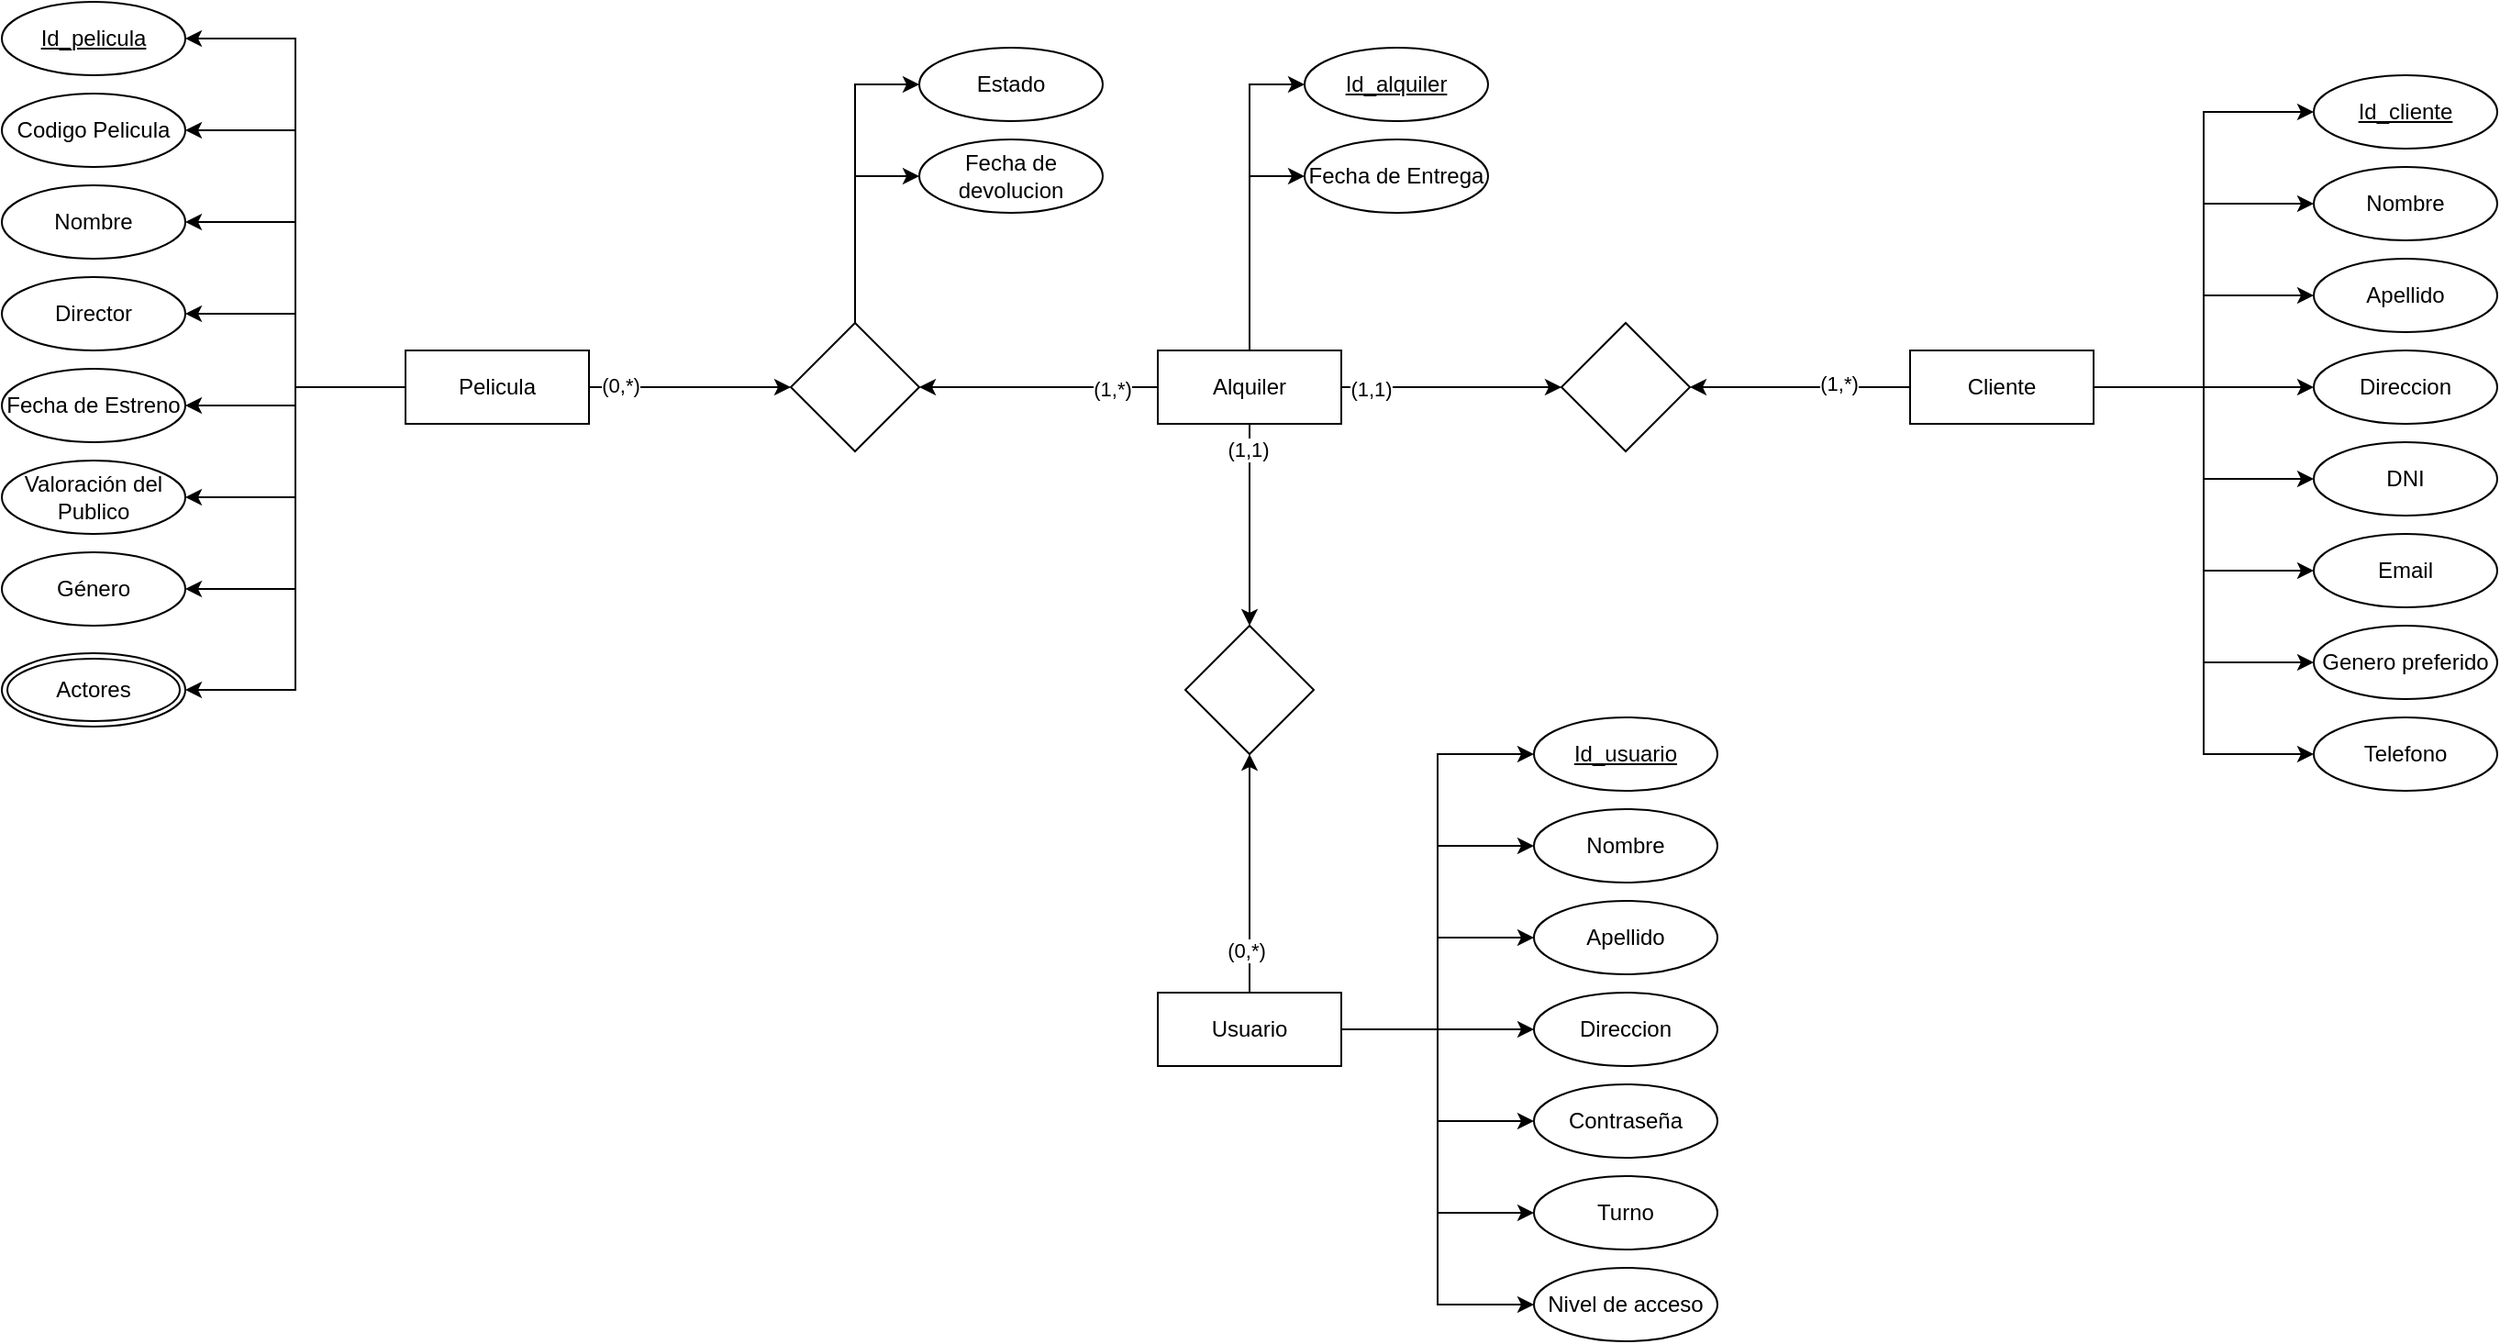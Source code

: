 <mxfile version="21.1.2" type="device">
  <diagram id="JyEcbZVIb05-3V0sl5OX" name="Página-1">
    <mxGraphModel dx="2301" dy="924" grid="1" gridSize="10" guides="1" tooltips="1" connect="1" arrows="1" fold="1" page="1" pageScale="1" pageWidth="827" pageHeight="1169" math="0" shadow="0">
      <root>
        <mxCell id="0" />
        <mxCell id="1" parent="0" />
        <mxCell id="9ojNRoe5mzIPKdcZijmm-17" style="edgeStyle=orthogonalEdgeStyle;rounded=0;orthogonalLoop=1;jettySize=auto;html=1;entryX=0;entryY=0.5;entryDx=0;entryDy=0;" edge="1" parent="1" source="9ojNRoe5mzIPKdcZijmm-5" target="9ojNRoe5mzIPKdcZijmm-11">
          <mxGeometry relative="1" as="geometry" />
        </mxCell>
        <mxCell id="9ojNRoe5mzIPKdcZijmm-96" value="(0,*)" style="edgeLabel;html=1;align=center;verticalAlign=middle;resizable=0;points=[];" vertex="1" connectable="0" parent="9ojNRoe5mzIPKdcZijmm-17">
          <mxGeometry x="-0.699" y="1" relative="1" as="geometry">
            <mxPoint as="offset" />
          </mxGeometry>
        </mxCell>
        <mxCell id="9ojNRoe5mzIPKdcZijmm-33" style="edgeStyle=orthogonalEdgeStyle;rounded=0;orthogonalLoop=1;jettySize=auto;html=1;entryX=1;entryY=0.5;entryDx=0;entryDy=0;" edge="1" parent="1" source="9ojNRoe5mzIPKdcZijmm-5" target="9ojNRoe5mzIPKdcZijmm-31">
          <mxGeometry relative="1" as="geometry" />
        </mxCell>
        <mxCell id="9ojNRoe5mzIPKdcZijmm-34" style="edgeStyle=orthogonalEdgeStyle;rounded=0;orthogonalLoop=1;jettySize=auto;html=1;entryX=1;entryY=0.5;entryDx=0;entryDy=0;" edge="1" parent="1" source="9ojNRoe5mzIPKdcZijmm-5" target="9ojNRoe5mzIPKdcZijmm-24">
          <mxGeometry relative="1" as="geometry" />
        </mxCell>
        <mxCell id="9ojNRoe5mzIPKdcZijmm-35" style="edgeStyle=orthogonalEdgeStyle;rounded=0;orthogonalLoop=1;jettySize=auto;html=1;exitX=0;exitY=0.5;exitDx=0;exitDy=0;entryX=1;entryY=0.5;entryDx=0;entryDy=0;" edge="1" parent="1" source="9ojNRoe5mzIPKdcZijmm-5" target="9ojNRoe5mzIPKdcZijmm-25">
          <mxGeometry relative="1" as="geometry" />
        </mxCell>
        <mxCell id="9ojNRoe5mzIPKdcZijmm-36" style="edgeStyle=orthogonalEdgeStyle;rounded=0;orthogonalLoop=1;jettySize=auto;html=1;entryX=1;entryY=0.5;entryDx=0;entryDy=0;" edge="1" parent="1" source="9ojNRoe5mzIPKdcZijmm-5" target="9ojNRoe5mzIPKdcZijmm-26">
          <mxGeometry relative="1" as="geometry" />
        </mxCell>
        <mxCell id="9ojNRoe5mzIPKdcZijmm-37" style="edgeStyle=orthogonalEdgeStyle;rounded=0;orthogonalLoop=1;jettySize=auto;html=1;entryX=1;entryY=0.5;entryDx=0;entryDy=0;" edge="1" parent="1" source="9ojNRoe5mzIPKdcZijmm-5" target="9ojNRoe5mzIPKdcZijmm-27">
          <mxGeometry relative="1" as="geometry" />
        </mxCell>
        <mxCell id="9ojNRoe5mzIPKdcZijmm-38" style="edgeStyle=orthogonalEdgeStyle;rounded=0;orthogonalLoop=1;jettySize=auto;html=1;entryX=1;entryY=0.5;entryDx=0;entryDy=0;" edge="1" parent="1" source="9ojNRoe5mzIPKdcZijmm-5" target="9ojNRoe5mzIPKdcZijmm-28">
          <mxGeometry relative="1" as="geometry" />
        </mxCell>
        <mxCell id="9ojNRoe5mzIPKdcZijmm-39" style="edgeStyle=orthogonalEdgeStyle;rounded=0;orthogonalLoop=1;jettySize=auto;html=1;entryX=1;entryY=0.5;entryDx=0;entryDy=0;" edge="1" parent="1" source="9ojNRoe5mzIPKdcZijmm-5" target="9ojNRoe5mzIPKdcZijmm-30">
          <mxGeometry relative="1" as="geometry" />
        </mxCell>
        <mxCell id="9ojNRoe5mzIPKdcZijmm-40" style="edgeStyle=orthogonalEdgeStyle;rounded=0;orthogonalLoop=1;jettySize=auto;html=1;entryX=1;entryY=0.5;entryDx=0;entryDy=0;" edge="1" parent="1" source="9ojNRoe5mzIPKdcZijmm-5" target="9ojNRoe5mzIPKdcZijmm-32">
          <mxGeometry relative="1" as="geometry" />
        </mxCell>
        <mxCell id="9ojNRoe5mzIPKdcZijmm-5" value="Pelicula" style="whiteSpace=wrap;html=1;align=center;" vertex="1" parent="1">
          <mxGeometry x="20" y="250" width="100" height="40" as="geometry" />
        </mxCell>
        <mxCell id="9ojNRoe5mzIPKdcZijmm-21" style="edgeStyle=orthogonalEdgeStyle;rounded=0;orthogonalLoop=1;jettySize=auto;html=1;entryX=1;entryY=0.5;entryDx=0;entryDy=0;" edge="1" parent="1" source="9ojNRoe5mzIPKdcZijmm-6" target="9ojNRoe5mzIPKdcZijmm-12">
          <mxGeometry relative="1" as="geometry" />
        </mxCell>
        <mxCell id="9ojNRoe5mzIPKdcZijmm-99" value="(1,*)" style="edgeLabel;html=1;align=center;verticalAlign=middle;resizable=0;points=[];" vertex="1" connectable="0" parent="9ojNRoe5mzIPKdcZijmm-21">
          <mxGeometry x="-0.344" y="-2" relative="1" as="geometry">
            <mxPoint as="offset" />
          </mxGeometry>
        </mxCell>
        <mxCell id="9ojNRoe5mzIPKdcZijmm-63" style="edgeStyle=orthogonalEdgeStyle;rounded=0;orthogonalLoop=1;jettySize=auto;html=1;entryX=0;entryY=0.5;entryDx=0;entryDy=0;" edge="1" parent="1" source="9ojNRoe5mzIPKdcZijmm-6" target="9ojNRoe5mzIPKdcZijmm-62">
          <mxGeometry relative="1" as="geometry" />
        </mxCell>
        <mxCell id="9ojNRoe5mzIPKdcZijmm-64" style="edgeStyle=orthogonalEdgeStyle;rounded=0;orthogonalLoop=1;jettySize=auto;html=1;entryX=0;entryY=0.5;entryDx=0;entryDy=0;" edge="1" parent="1" source="9ojNRoe5mzIPKdcZijmm-6" target="9ojNRoe5mzIPKdcZijmm-56">
          <mxGeometry relative="1" as="geometry" />
        </mxCell>
        <mxCell id="9ojNRoe5mzIPKdcZijmm-65" style="edgeStyle=orthogonalEdgeStyle;rounded=0;orthogonalLoop=1;jettySize=auto;html=1;entryX=0;entryY=0.5;entryDx=0;entryDy=0;" edge="1" parent="1" source="9ojNRoe5mzIPKdcZijmm-6" target="9ojNRoe5mzIPKdcZijmm-57">
          <mxGeometry relative="1" as="geometry" />
        </mxCell>
        <mxCell id="9ojNRoe5mzIPKdcZijmm-66" style="edgeStyle=orthogonalEdgeStyle;rounded=0;orthogonalLoop=1;jettySize=auto;html=1;entryX=0;entryY=0.5;entryDx=0;entryDy=0;" edge="1" parent="1" source="9ojNRoe5mzIPKdcZijmm-6" target="9ojNRoe5mzIPKdcZijmm-58">
          <mxGeometry relative="1" as="geometry" />
        </mxCell>
        <mxCell id="9ojNRoe5mzIPKdcZijmm-67" style="edgeStyle=orthogonalEdgeStyle;rounded=0;orthogonalLoop=1;jettySize=auto;html=1;entryX=0;entryY=0.5;entryDx=0;entryDy=0;" edge="1" parent="1" source="9ojNRoe5mzIPKdcZijmm-6" target="9ojNRoe5mzIPKdcZijmm-59">
          <mxGeometry relative="1" as="geometry" />
        </mxCell>
        <mxCell id="9ojNRoe5mzIPKdcZijmm-68" style="edgeStyle=orthogonalEdgeStyle;rounded=0;orthogonalLoop=1;jettySize=auto;html=1;entryX=0;entryY=0.5;entryDx=0;entryDy=0;" edge="1" parent="1" source="9ojNRoe5mzIPKdcZijmm-6" target="9ojNRoe5mzIPKdcZijmm-60">
          <mxGeometry relative="1" as="geometry" />
        </mxCell>
        <mxCell id="9ojNRoe5mzIPKdcZijmm-69" style="edgeStyle=orthogonalEdgeStyle;rounded=0;orthogonalLoop=1;jettySize=auto;html=1;entryX=0;entryY=0.5;entryDx=0;entryDy=0;" edge="1" parent="1" source="9ojNRoe5mzIPKdcZijmm-6" target="9ojNRoe5mzIPKdcZijmm-61">
          <mxGeometry relative="1" as="geometry" />
        </mxCell>
        <mxCell id="9ojNRoe5mzIPKdcZijmm-76" style="edgeStyle=orthogonalEdgeStyle;rounded=0;orthogonalLoop=1;jettySize=auto;html=1;entryX=0;entryY=0.5;entryDx=0;entryDy=0;" edge="1" parent="1" source="9ojNRoe5mzIPKdcZijmm-6" target="9ojNRoe5mzIPKdcZijmm-75">
          <mxGeometry relative="1" as="geometry" />
        </mxCell>
        <mxCell id="9ojNRoe5mzIPKdcZijmm-6" value="Cliente" style="whiteSpace=wrap;html=1;align=center;" vertex="1" parent="1">
          <mxGeometry x="840" y="250" width="100" height="40" as="geometry" />
        </mxCell>
        <mxCell id="9ojNRoe5mzIPKdcZijmm-23" style="edgeStyle=orthogonalEdgeStyle;rounded=0;orthogonalLoop=1;jettySize=auto;html=1;exitX=0.5;exitY=0;exitDx=0;exitDy=0;entryX=0.5;entryY=1;entryDx=0;entryDy=0;" edge="1" parent="1" source="9ojNRoe5mzIPKdcZijmm-7" target="9ojNRoe5mzIPKdcZijmm-16">
          <mxGeometry relative="1" as="geometry" />
        </mxCell>
        <mxCell id="9ojNRoe5mzIPKdcZijmm-101" value="(0,*)" style="edgeLabel;html=1;align=center;verticalAlign=middle;resizable=0;points=[];" vertex="1" connectable="0" parent="9ojNRoe5mzIPKdcZijmm-23">
          <mxGeometry x="-0.643" y="2" relative="1" as="geometry">
            <mxPoint as="offset" />
          </mxGeometry>
        </mxCell>
        <mxCell id="9ojNRoe5mzIPKdcZijmm-49" style="edgeStyle=orthogonalEdgeStyle;rounded=0;orthogonalLoop=1;jettySize=auto;html=1;entryX=0;entryY=0.5;entryDx=0;entryDy=0;" edge="1" parent="1" source="9ojNRoe5mzIPKdcZijmm-7" target="9ojNRoe5mzIPKdcZijmm-46">
          <mxGeometry relative="1" as="geometry" />
        </mxCell>
        <mxCell id="9ojNRoe5mzIPKdcZijmm-50" style="edgeStyle=orthogonalEdgeStyle;rounded=0;orthogonalLoop=1;jettySize=auto;html=1;entryX=0;entryY=0.5;entryDx=0;entryDy=0;" edge="1" parent="1" source="9ojNRoe5mzIPKdcZijmm-7" target="9ojNRoe5mzIPKdcZijmm-45">
          <mxGeometry relative="1" as="geometry" />
        </mxCell>
        <mxCell id="9ojNRoe5mzIPKdcZijmm-51" style="edgeStyle=orthogonalEdgeStyle;rounded=0;orthogonalLoop=1;jettySize=auto;html=1;entryX=0;entryY=0.5;entryDx=0;entryDy=0;" edge="1" parent="1" source="9ojNRoe5mzIPKdcZijmm-7" target="9ojNRoe5mzIPKdcZijmm-44">
          <mxGeometry relative="1" as="geometry" />
        </mxCell>
        <mxCell id="9ojNRoe5mzIPKdcZijmm-52" style="edgeStyle=orthogonalEdgeStyle;rounded=0;orthogonalLoop=1;jettySize=auto;html=1;entryX=0;entryY=0.5;entryDx=0;entryDy=0;" edge="1" parent="1" source="9ojNRoe5mzIPKdcZijmm-7" target="9ojNRoe5mzIPKdcZijmm-43">
          <mxGeometry relative="1" as="geometry" />
        </mxCell>
        <mxCell id="9ojNRoe5mzIPKdcZijmm-53" style="edgeStyle=orthogonalEdgeStyle;rounded=0;orthogonalLoop=1;jettySize=auto;html=1;entryX=0;entryY=0.5;entryDx=0;entryDy=0;" edge="1" parent="1" source="9ojNRoe5mzIPKdcZijmm-7" target="9ojNRoe5mzIPKdcZijmm-42">
          <mxGeometry relative="1" as="geometry" />
        </mxCell>
        <mxCell id="9ojNRoe5mzIPKdcZijmm-54" style="edgeStyle=orthogonalEdgeStyle;rounded=0;orthogonalLoop=1;jettySize=auto;html=1;entryX=0;entryY=0.5;entryDx=0;entryDy=0;" edge="1" parent="1" source="9ojNRoe5mzIPKdcZijmm-7" target="9ojNRoe5mzIPKdcZijmm-41">
          <mxGeometry relative="1" as="geometry" />
        </mxCell>
        <mxCell id="9ojNRoe5mzIPKdcZijmm-55" style="edgeStyle=orthogonalEdgeStyle;rounded=0;orthogonalLoop=1;jettySize=auto;html=1;entryX=0;entryY=0.5;entryDx=0;entryDy=0;" edge="1" parent="1" source="9ojNRoe5mzIPKdcZijmm-7" target="9ojNRoe5mzIPKdcZijmm-47">
          <mxGeometry relative="1" as="geometry" />
        </mxCell>
        <mxCell id="9ojNRoe5mzIPKdcZijmm-7" value="Usuario" style="whiteSpace=wrap;html=1;align=center;" vertex="1" parent="1">
          <mxGeometry x="430" y="600" width="100" height="40" as="geometry" />
        </mxCell>
        <mxCell id="9ojNRoe5mzIPKdcZijmm-18" style="edgeStyle=orthogonalEdgeStyle;rounded=0;orthogonalLoop=1;jettySize=auto;html=1;entryX=1;entryY=0.5;entryDx=0;entryDy=0;" edge="1" parent="1" source="9ojNRoe5mzIPKdcZijmm-8" target="9ojNRoe5mzIPKdcZijmm-11">
          <mxGeometry relative="1" as="geometry" />
        </mxCell>
        <mxCell id="9ojNRoe5mzIPKdcZijmm-97" value="(1,*)" style="edgeLabel;html=1;align=center;verticalAlign=middle;resizable=0;points=[];" vertex="1" connectable="0" parent="9ojNRoe5mzIPKdcZijmm-18">
          <mxGeometry x="-0.607" y="1" relative="1" as="geometry">
            <mxPoint as="offset" />
          </mxGeometry>
        </mxCell>
        <mxCell id="9ojNRoe5mzIPKdcZijmm-19" style="edgeStyle=orthogonalEdgeStyle;rounded=0;orthogonalLoop=1;jettySize=auto;html=1;entryX=0;entryY=0.5;entryDx=0;entryDy=0;" edge="1" parent="1" source="9ojNRoe5mzIPKdcZijmm-8" target="9ojNRoe5mzIPKdcZijmm-12">
          <mxGeometry relative="1" as="geometry" />
        </mxCell>
        <mxCell id="9ojNRoe5mzIPKdcZijmm-98" value="(1,1)" style="edgeLabel;html=1;align=center;verticalAlign=middle;resizable=0;points=[];" vertex="1" connectable="0" parent="9ojNRoe5mzIPKdcZijmm-19">
          <mxGeometry x="-0.733" y="-1" relative="1" as="geometry">
            <mxPoint as="offset" />
          </mxGeometry>
        </mxCell>
        <mxCell id="9ojNRoe5mzIPKdcZijmm-22" style="edgeStyle=orthogonalEdgeStyle;rounded=0;orthogonalLoop=1;jettySize=auto;html=1;exitX=0.5;exitY=1;exitDx=0;exitDy=0;entryX=0.5;entryY=0;entryDx=0;entryDy=0;" edge="1" parent="1" source="9ojNRoe5mzIPKdcZijmm-8" target="9ojNRoe5mzIPKdcZijmm-16">
          <mxGeometry relative="1" as="geometry" />
        </mxCell>
        <mxCell id="9ojNRoe5mzIPKdcZijmm-100" value="(1,1)" style="edgeLabel;html=1;align=center;verticalAlign=middle;resizable=0;points=[];" vertex="1" connectable="0" parent="9ojNRoe5mzIPKdcZijmm-22">
          <mxGeometry x="-0.741" y="-1" relative="1" as="geometry">
            <mxPoint as="offset" />
          </mxGeometry>
        </mxCell>
        <mxCell id="9ojNRoe5mzIPKdcZijmm-84" style="edgeStyle=orthogonalEdgeStyle;rounded=0;orthogonalLoop=1;jettySize=auto;html=1;entryX=0;entryY=0.5;entryDx=0;entryDy=0;" edge="1" parent="1" source="9ojNRoe5mzIPKdcZijmm-8" target="9ojNRoe5mzIPKdcZijmm-80">
          <mxGeometry relative="1" as="geometry" />
        </mxCell>
        <mxCell id="9ojNRoe5mzIPKdcZijmm-87" style="edgeStyle=orthogonalEdgeStyle;rounded=0;orthogonalLoop=1;jettySize=auto;html=1;entryX=0;entryY=0.5;entryDx=0;entryDy=0;" edge="1" parent="1" source="9ojNRoe5mzIPKdcZijmm-8" target="9ojNRoe5mzIPKdcZijmm-77">
          <mxGeometry relative="1" as="geometry" />
        </mxCell>
        <mxCell id="9ojNRoe5mzIPKdcZijmm-8" value="Alquiler" style="whiteSpace=wrap;html=1;align=center;" vertex="1" parent="1">
          <mxGeometry x="430" y="250" width="100" height="40" as="geometry" />
        </mxCell>
        <mxCell id="9ojNRoe5mzIPKdcZijmm-92" style="edgeStyle=orthogonalEdgeStyle;rounded=0;orthogonalLoop=1;jettySize=auto;html=1;entryX=0;entryY=0.5;entryDx=0;entryDy=0;" edge="1" parent="1" source="9ojNRoe5mzIPKdcZijmm-11" target="9ojNRoe5mzIPKdcZijmm-91">
          <mxGeometry relative="1" as="geometry" />
        </mxCell>
        <mxCell id="9ojNRoe5mzIPKdcZijmm-93" style="edgeStyle=orthogonalEdgeStyle;rounded=0;orthogonalLoop=1;jettySize=auto;html=1;entryX=0;entryY=0.5;entryDx=0;entryDy=0;" edge="1" parent="1" source="9ojNRoe5mzIPKdcZijmm-11" target="9ojNRoe5mzIPKdcZijmm-90">
          <mxGeometry relative="1" as="geometry" />
        </mxCell>
        <mxCell id="9ojNRoe5mzIPKdcZijmm-11" value="" style="shape=rhombus;perimeter=rhombusPerimeter;whiteSpace=wrap;html=1;align=center;" vertex="1" parent="1">
          <mxGeometry x="230" y="235" width="70" height="70" as="geometry" />
        </mxCell>
        <mxCell id="9ojNRoe5mzIPKdcZijmm-12" value="" style="shape=rhombus;perimeter=rhombusPerimeter;whiteSpace=wrap;html=1;align=center;" vertex="1" parent="1">
          <mxGeometry x="650" y="235" width="70" height="70" as="geometry" />
        </mxCell>
        <mxCell id="9ojNRoe5mzIPKdcZijmm-16" value="" style="shape=rhombus;perimeter=rhombusPerimeter;whiteSpace=wrap;html=1;align=center;" vertex="1" parent="1">
          <mxGeometry x="445" y="400" width="70" height="70" as="geometry" />
        </mxCell>
        <mxCell id="9ojNRoe5mzIPKdcZijmm-24" value="Codigo Pelicula" style="ellipse;whiteSpace=wrap;html=1;align=center;" vertex="1" parent="1">
          <mxGeometry x="-200" y="110" width="100" height="40" as="geometry" />
        </mxCell>
        <mxCell id="9ojNRoe5mzIPKdcZijmm-25" value="Nombre" style="ellipse;whiteSpace=wrap;html=1;align=center;" vertex="1" parent="1">
          <mxGeometry x="-200" y="160" width="100" height="40" as="geometry" />
        </mxCell>
        <mxCell id="9ojNRoe5mzIPKdcZijmm-26" value="Director" style="ellipse;whiteSpace=wrap;html=1;align=center;" vertex="1" parent="1">
          <mxGeometry x="-200" y="210" width="100" height="40" as="geometry" />
        </mxCell>
        <mxCell id="9ojNRoe5mzIPKdcZijmm-27" value="Fecha de Estreno" style="ellipse;whiteSpace=wrap;html=1;align=center;" vertex="1" parent="1">
          <mxGeometry x="-200" y="260" width="100" height="40" as="geometry" />
        </mxCell>
        <mxCell id="9ojNRoe5mzIPKdcZijmm-28" value="Valoración del Publico" style="ellipse;whiteSpace=wrap;html=1;align=center;" vertex="1" parent="1">
          <mxGeometry x="-200" y="310" width="100" height="40" as="geometry" />
        </mxCell>
        <mxCell id="9ojNRoe5mzIPKdcZijmm-30" value="Género" style="ellipse;whiteSpace=wrap;html=1;align=center;" vertex="1" parent="1">
          <mxGeometry x="-200" y="360" width="100" height="40" as="geometry" />
        </mxCell>
        <mxCell id="9ojNRoe5mzIPKdcZijmm-31" value="&lt;u&gt;Id_pelicula&lt;/u&gt;" style="ellipse;whiteSpace=wrap;html=1;align=center;" vertex="1" parent="1">
          <mxGeometry x="-200" y="60" width="100" height="40" as="geometry" />
        </mxCell>
        <mxCell id="9ojNRoe5mzIPKdcZijmm-32" value="Actores" style="ellipse;shape=doubleEllipse;margin=3;whiteSpace=wrap;html=1;align=center;" vertex="1" parent="1">
          <mxGeometry x="-200" y="415" width="100" height="40" as="geometry" />
        </mxCell>
        <mxCell id="9ojNRoe5mzIPKdcZijmm-41" value="Nombre" style="ellipse;whiteSpace=wrap;html=1;align=center;" vertex="1" parent="1">
          <mxGeometry x="635" y="500" width="100" height="40" as="geometry" />
        </mxCell>
        <mxCell id="9ojNRoe5mzIPKdcZijmm-42" value="Apellido" style="ellipse;whiteSpace=wrap;html=1;align=center;" vertex="1" parent="1">
          <mxGeometry x="635" y="550" width="100" height="40" as="geometry" />
        </mxCell>
        <mxCell id="9ojNRoe5mzIPKdcZijmm-43" value="Direccion" style="ellipse;whiteSpace=wrap;html=1;align=center;" vertex="1" parent="1">
          <mxGeometry x="635" y="600" width="100" height="40" as="geometry" />
        </mxCell>
        <mxCell id="9ojNRoe5mzIPKdcZijmm-44" value="Contraseña" style="ellipse;whiteSpace=wrap;html=1;align=center;" vertex="1" parent="1">
          <mxGeometry x="635" y="650" width="100" height="40" as="geometry" />
        </mxCell>
        <mxCell id="9ojNRoe5mzIPKdcZijmm-45" value="Turno" style="ellipse;whiteSpace=wrap;html=1;align=center;" vertex="1" parent="1">
          <mxGeometry x="635" y="700" width="100" height="40" as="geometry" />
        </mxCell>
        <mxCell id="9ojNRoe5mzIPKdcZijmm-46" value="Nivel de acceso" style="ellipse;whiteSpace=wrap;html=1;align=center;" vertex="1" parent="1">
          <mxGeometry x="635" y="750" width="100" height="40" as="geometry" />
        </mxCell>
        <mxCell id="9ojNRoe5mzIPKdcZijmm-47" value="&lt;u&gt;Id_usuario&lt;/u&gt;" style="ellipse;whiteSpace=wrap;html=1;align=center;" vertex="1" parent="1">
          <mxGeometry x="635" y="450" width="100" height="40" as="geometry" />
        </mxCell>
        <mxCell id="9ojNRoe5mzIPKdcZijmm-56" value="Nombre" style="ellipse;whiteSpace=wrap;html=1;align=center;" vertex="1" parent="1">
          <mxGeometry x="1060" y="150" width="100" height="40" as="geometry" />
        </mxCell>
        <mxCell id="9ojNRoe5mzIPKdcZijmm-57" value="Apellido" style="ellipse;whiteSpace=wrap;html=1;align=center;" vertex="1" parent="1">
          <mxGeometry x="1060" y="200" width="100" height="40" as="geometry" />
        </mxCell>
        <mxCell id="9ojNRoe5mzIPKdcZijmm-58" value="Direccion" style="ellipse;whiteSpace=wrap;html=1;align=center;" vertex="1" parent="1">
          <mxGeometry x="1060" y="250" width="100" height="40" as="geometry" />
        </mxCell>
        <mxCell id="9ojNRoe5mzIPKdcZijmm-59" value="DNI" style="ellipse;whiteSpace=wrap;html=1;align=center;" vertex="1" parent="1">
          <mxGeometry x="1060" y="300" width="100" height="40" as="geometry" />
        </mxCell>
        <mxCell id="9ojNRoe5mzIPKdcZijmm-60" value="Email" style="ellipse;whiteSpace=wrap;html=1;align=center;" vertex="1" parent="1">
          <mxGeometry x="1060" y="350" width="100" height="40" as="geometry" />
        </mxCell>
        <mxCell id="9ojNRoe5mzIPKdcZijmm-61" value="Genero preferido" style="ellipse;whiteSpace=wrap;html=1;align=center;" vertex="1" parent="1">
          <mxGeometry x="1060" y="400" width="100" height="40" as="geometry" />
        </mxCell>
        <mxCell id="9ojNRoe5mzIPKdcZijmm-62" value="&lt;u&gt;Id_cliente&lt;/u&gt;" style="ellipse;whiteSpace=wrap;html=1;align=center;" vertex="1" parent="1">
          <mxGeometry x="1060" y="100" width="100" height="40" as="geometry" />
        </mxCell>
        <mxCell id="9ojNRoe5mzIPKdcZijmm-75" value="Telefono" style="ellipse;whiteSpace=wrap;html=1;align=center;" vertex="1" parent="1">
          <mxGeometry x="1060" y="450" width="100" height="40" as="geometry" />
        </mxCell>
        <mxCell id="9ojNRoe5mzIPKdcZijmm-77" value="&lt;u&gt;Id_alquiler&lt;/u&gt;" style="ellipse;whiteSpace=wrap;html=1;align=center;" vertex="1" parent="1">
          <mxGeometry x="510" y="85" width="100" height="40" as="geometry" />
        </mxCell>
        <mxCell id="9ojNRoe5mzIPKdcZijmm-80" value="Fecha de Entrega" style="ellipse;whiteSpace=wrap;html=1;align=center;" vertex="1" parent="1">
          <mxGeometry x="510" y="135" width="100" height="40" as="geometry" />
        </mxCell>
        <mxCell id="9ojNRoe5mzIPKdcZijmm-90" value="Estado" style="ellipse;whiteSpace=wrap;html=1;align=center;" vertex="1" parent="1">
          <mxGeometry x="300" y="85" width="100" height="40" as="geometry" />
        </mxCell>
        <mxCell id="9ojNRoe5mzIPKdcZijmm-91" value="Fecha de devolucion" style="ellipse;whiteSpace=wrap;html=1;align=center;" vertex="1" parent="1">
          <mxGeometry x="300" y="135" width="100" height="40" as="geometry" />
        </mxCell>
      </root>
    </mxGraphModel>
  </diagram>
</mxfile>
